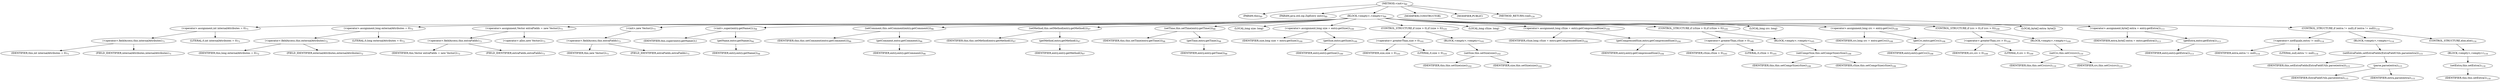 digraph "&lt;init&gt;" {  
"117" [label = <(METHOD,&lt;init&gt;)<SUB>89</SUB>> ]
"6" [label = <(PARAM,this)<SUB>89</SUB>> ]
"118" [label = <(PARAM,java.util.zip.ZipEntry entry)<SUB>89</SUB>> ]
"119" [label = <(BLOCK,&lt;empty&gt;,&lt;empty&gt;)<SUB>89</SUB>> ]
"120" [label = <(&lt;operator&gt;.assignment,int internalAttributes = 0)<SUB>71</SUB>> ]
"121" [label = <(&lt;operator&gt;.fieldAccess,this.internalAttributes)<SUB>71</SUB>> ]
"122" [label = <(IDENTIFIER,this,int internalAttributes = 0)<SUB>71</SUB>> ]
"123" [label = <(FIELD_IDENTIFIER,internalAttributes,internalAttributes)<SUB>71</SUB>> ]
"124" [label = <(LITERAL,0,int internalAttributes = 0)<SUB>71</SUB>> ]
"125" [label = <(&lt;operator&gt;.assignment,long externalAttributes = 0)<SUB>72</SUB>> ]
"126" [label = <(&lt;operator&gt;.fieldAccess,this.externalAttributes)<SUB>72</SUB>> ]
"127" [label = <(IDENTIFIER,this,long externalAttributes = 0)<SUB>72</SUB>> ]
"128" [label = <(FIELD_IDENTIFIER,externalAttributes,externalAttributes)<SUB>72</SUB>> ]
"129" [label = <(LITERAL,0,long externalAttributes = 0)<SUB>72</SUB>> ]
"130" [label = <(&lt;operator&gt;.assignment,Vector extraFields = new Vector())<SUB>73</SUB>> ]
"131" [label = <(&lt;operator&gt;.fieldAccess,this.extraFields)<SUB>73</SUB>> ]
"132" [label = <(IDENTIFIER,this,Vector extraFields = new Vector())<SUB>73</SUB>> ]
"133" [label = <(FIELD_IDENTIFIER,extraFields,extraFields)<SUB>73</SUB>> ]
"134" [label = <(&lt;operator&gt;.alloc,new Vector())<SUB>73</SUB>> ]
"135" [label = <(&lt;init&gt;,new Vector())<SUB>73</SUB>> ]
"136" [label = <(&lt;operator&gt;.fieldAccess,this.extraFields)<SUB>73</SUB>> ]
"137" [label = <(IDENTIFIER,this,new Vector())<SUB>73</SUB>> ]
"138" [label = <(FIELD_IDENTIFIER,extraFields,extraFields)<SUB>73</SUB>> ]
"139" [label = <(&lt;init&gt;,super(entry.getName());)<SUB>94</SUB>> ]
"5" [label = <(IDENTIFIER,this,super(entry.getName());)> ]
"140" [label = <(getName,entry.getName())<SUB>94</SUB>> ]
"141" [label = <(IDENTIFIER,entry,entry.getName())<SUB>94</SUB>> ]
"142" [label = <(setComment,this.setComment(entry.getComment()))<SUB>96</SUB>> ]
"7" [label = <(IDENTIFIER,this,this.setComment(entry.getComment()))<SUB>96</SUB>> ]
"143" [label = <(getComment,entry.getComment())<SUB>96</SUB>> ]
"144" [label = <(IDENTIFIER,entry,entry.getComment())<SUB>96</SUB>> ]
"145" [label = <(setMethod,this.setMethod(entry.getMethod()))<SUB>97</SUB>> ]
"8" [label = <(IDENTIFIER,this,this.setMethod(entry.getMethod()))<SUB>97</SUB>> ]
"146" [label = <(getMethod,entry.getMethod())<SUB>97</SUB>> ]
"147" [label = <(IDENTIFIER,entry,entry.getMethod())<SUB>97</SUB>> ]
"148" [label = <(setTime,this.setTime(entry.getTime()))<SUB>98</SUB>> ]
"9" [label = <(IDENTIFIER,this,this.setTime(entry.getTime()))<SUB>98</SUB>> ]
"149" [label = <(getTime,entry.getTime())<SUB>98</SUB>> ]
"150" [label = <(IDENTIFIER,entry,entry.getTime())<SUB>98</SUB>> ]
"151" [label = <(LOCAL,long size: long)> ]
"152" [label = <(&lt;operator&gt;.assignment,long size = entry.getSize())<SUB>100</SUB>> ]
"153" [label = <(IDENTIFIER,size,long size = entry.getSize())<SUB>100</SUB>> ]
"154" [label = <(getSize,entry.getSize())<SUB>100</SUB>> ]
"155" [label = <(IDENTIFIER,entry,entry.getSize())<SUB>100</SUB>> ]
"156" [label = <(CONTROL_STRUCTURE,if (size &gt; 0),if (size &gt; 0))<SUB>101</SUB>> ]
"157" [label = <(&lt;operator&gt;.greaterThan,size &gt; 0)<SUB>101</SUB>> ]
"158" [label = <(IDENTIFIER,size,size &gt; 0)<SUB>101</SUB>> ]
"159" [label = <(LITERAL,0,size &gt; 0)<SUB>101</SUB>> ]
"160" [label = <(BLOCK,&lt;empty&gt;,&lt;empty&gt;)<SUB>101</SUB>> ]
"161" [label = <(setSize,this.setSize(size))<SUB>102</SUB>> ]
"10" [label = <(IDENTIFIER,this,this.setSize(size))<SUB>102</SUB>> ]
"162" [label = <(IDENTIFIER,size,this.setSize(size))<SUB>102</SUB>> ]
"163" [label = <(LOCAL,long cSize: long)> ]
"164" [label = <(&lt;operator&gt;.assignment,long cSize = entry.getCompressedSize())<SUB>104</SUB>> ]
"165" [label = <(IDENTIFIER,cSize,long cSize = entry.getCompressedSize())<SUB>104</SUB>> ]
"166" [label = <(getCompressedSize,entry.getCompressedSize())<SUB>104</SUB>> ]
"167" [label = <(IDENTIFIER,entry,entry.getCompressedSize())<SUB>104</SUB>> ]
"168" [label = <(CONTROL_STRUCTURE,if (cSize &gt; 0),if (cSize &gt; 0))<SUB>105</SUB>> ]
"169" [label = <(&lt;operator&gt;.greaterThan,cSize &gt; 0)<SUB>105</SUB>> ]
"170" [label = <(IDENTIFIER,cSize,cSize &gt; 0)<SUB>105</SUB>> ]
"171" [label = <(LITERAL,0,cSize &gt; 0)<SUB>105</SUB>> ]
"172" [label = <(BLOCK,&lt;empty&gt;,&lt;empty&gt;)<SUB>105</SUB>> ]
"173" [label = <(setComprSize,this.setComprSize(cSize))<SUB>106</SUB>> ]
"11" [label = <(IDENTIFIER,this,this.setComprSize(cSize))<SUB>106</SUB>> ]
"174" [label = <(IDENTIFIER,cSize,this.setComprSize(cSize))<SUB>106</SUB>> ]
"175" [label = <(LOCAL,long crc: long)> ]
"176" [label = <(&lt;operator&gt;.assignment,long crc = entry.getCrc())<SUB>108</SUB>> ]
"177" [label = <(IDENTIFIER,crc,long crc = entry.getCrc())<SUB>108</SUB>> ]
"178" [label = <(getCrc,entry.getCrc())<SUB>108</SUB>> ]
"179" [label = <(IDENTIFIER,entry,entry.getCrc())<SUB>108</SUB>> ]
"180" [label = <(CONTROL_STRUCTURE,if (crc &gt; 0),if (crc &gt; 0))<SUB>109</SUB>> ]
"181" [label = <(&lt;operator&gt;.greaterThan,crc &gt; 0)<SUB>109</SUB>> ]
"182" [label = <(IDENTIFIER,crc,crc &gt; 0)<SUB>109</SUB>> ]
"183" [label = <(LITERAL,0,crc &gt; 0)<SUB>109</SUB>> ]
"184" [label = <(BLOCK,&lt;empty&gt;,&lt;empty&gt;)<SUB>109</SUB>> ]
"185" [label = <(setCrc,this.setCrc(crc))<SUB>110</SUB>> ]
"12" [label = <(IDENTIFIER,this,this.setCrc(crc))<SUB>110</SUB>> ]
"186" [label = <(IDENTIFIER,crc,this.setCrc(crc))<SUB>110</SUB>> ]
"187" [label = <(LOCAL,byte[] extra: byte[])> ]
"188" [label = <(&lt;operator&gt;.assignment,byte[] extra = entry.getExtra())<SUB>113</SUB>> ]
"189" [label = <(IDENTIFIER,extra,byte[] extra = entry.getExtra())<SUB>113</SUB>> ]
"190" [label = <(getExtra,entry.getExtra())<SUB>113</SUB>> ]
"191" [label = <(IDENTIFIER,entry,entry.getExtra())<SUB>113</SUB>> ]
"192" [label = <(CONTROL_STRUCTURE,if (extra != null),if (extra != null))<SUB>114</SUB>> ]
"193" [label = <(&lt;operator&gt;.notEquals,extra != null)<SUB>114</SUB>> ]
"194" [label = <(IDENTIFIER,extra,extra != null)<SUB>114</SUB>> ]
"195" [label = <(LITERAL,null,extra != null)<SUB>114</SUB>> ]
"196" [label = <(BLOCK,&lt;empty&gt;,&lt;empty&gt;)<SUB>114</SUB>> ]
"197" [label = <(setExtraFields,setExtraFields(ExtraFieldUtils.parse(extra)))<SUB>115</SUB>> ]
"13" [label = <(IDENTIFIER,this,setExtraFields(ExtraFieldUtils.parse(extra)))<SUB>115</SUB>> ]
"198" [label = <(parse,parse(extra))<SUB>115</SUB>> ]
"199" [label = <(IDENTIFIER,ExtraFieldUtils,parse(extra))<SUB>115</SUB>> ]
"200" [label = <(IDENTIFIER,extra,parse(extra))<SUB>115</SUB>> ]
"201" [label = <(CONTROL_STRUCTURE,else,else)<SUB>116</SUB>> ]
"202" [label = <(BLOCK,&lt;empty&gt;,&lt;empty&gt;)<SUB>116</SUB>> ]
"203" [label = <(setExtra,this.setExtra())<SUB>118</SUB>> ]
"14" [label = <(IDENTIFIER,this,this.setExtra())<SUB>118</SUB>> ]
"204" [label = <(MODIFIER,CONSTRUCTOR)> ]
"205" [label = <(MODIFIER,PUBLIC)> ]
"206" [label = <(METHOD_RETURN,void)<SUB>120</SUB>> ]
  "117" -> "6" 
  "117" -> "118" 
  "117" -> "119" 
  "117" -> "204" 
  "117" -> "205" 
  "117" -> "206" 
  "119" -> "120" 
  "119" -> "125" 
  "119" -> "130" 
  "119" -> "135" 
  "119" -> "139" 
  "119" -> "142" 
  "119" -> "145" 
  "119" -> "148" 
  "119" -> "151" 
  "119" -> "152" 
  "119" -> "156" 
  "119" -> "163" 
  "119" -> "164" 
  "119" -> "168" 
  "119" -> "175" 
  "119" -> "176" 
  "119" -> "180" 
  "119" -> "187" 
  "119" -> "188" 
  "119" -> "192" 
  "120" -> "121" 
  "120" -> "124" 
  "121" -> "122" 
  "121" -> "123" 
  "125" -> "126" 
  "125" -> "129" 
  "126" -> "127" 
  "126" -> "128" 
  "130" -> "131" 
  "130" -> "134" 
  "131" -> "132" 
  "131" -> "133" 
  "135" -> "136" 
  "136" -> "137" 
  "136" -> "138" 
  "139" -> "5" 
  "139" -> "140" 
  "140" -> "141" 
  "142" -> "7" 
  "142" -> "143" 
  "143" -> "144" 
  "145" -> "8" 
  "145" -> "146" 
  "146" -> "147" 
  "148" -> "9" 
  "148" -> "149" 
  "149" -> "150" 
  "152" -> "153" 
  "152" -> "154" 
  "154" -> "155" 
  "156" -> "157" 
  "156" -> "160" 
  "157" -> "158" 
  "157" -> "159" 
  "160" -> "161" 
  "161" -> "10" 
  "161" -> "162" 
  "164" -> "165" 
  "164" -> "166" 
  "166" -> "167" 
  "168" -> "169" 
  "168" -> "172" 
  "169" -> "170" 
  "169" -> "171" 
  "172" -> "173" 
  "173" -> "11" 
  "173" -> "174" 
  "176" -> "177" 
  "176" -> "178" 
  "178" -> "179" 
  "180" -> "181" 
  "180" -> "184" 
  "181" -> "182" 
  "181" -> "183" 
  "184" -> "185" 
  "185" -> "12" 
  "185" -> "186" 
  "188" -> "189" 
  "188" -> "190" 
  "190" -> "191" 
  "192" -> "193" 
  "192" -> "196" 
  "192" -> "201" 
  "193" -> "194" 
  "193" -> "195" 
  "196" -> "197" 
  "197" -> "13" 
  "197" -> "198" 
  "198" -> "199" 
  "198" -> "200" 
  "201" -> "202" 
  "202" -> "203" 
  "203" -> "14" 
}
